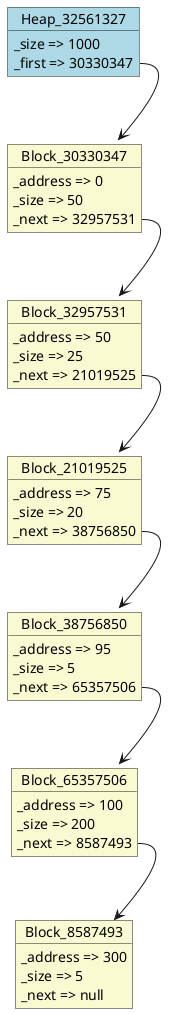 @startuml object
object Heap_32561327#LightBlue {
  _size => 1000
  _first => 30330347
}
object Block_30330347#LightGoldenRodYellow {
  _address => 0
  _size => 50
  _next => 32957531
}
object Block_32957531#LightGoldenRodYellow {
  _address => 50
  _size => 25
  _next => 21019525
}
object Block_21019525#LightGoldenRodYellow {
  _address => 75
  _size => 20
  _next => 38756850
}
object Block_38756850#LightGoldenRodYellow {
  _address => 95
  _size => 5
  _next => 65357506
}
object Block_65357506#LightGoldenRodYellow {
  _address => 100
  _size => 200
  _next => 8587493
}
object Block_8587493#LightGoldenRodYellow {
  _address => 300
  _size => 5
  _next => null
}
Block_65357506::_next --> Block_8587493
Block_38756850::_next --> Block_65357506
Block_21019525::_next --> Block_38756850
Block_32957531::_next --> Block_21019525
Block_30330347::_next --> Block_32957531
Heap_32561327::_first --> Block_30330347
@enduml
